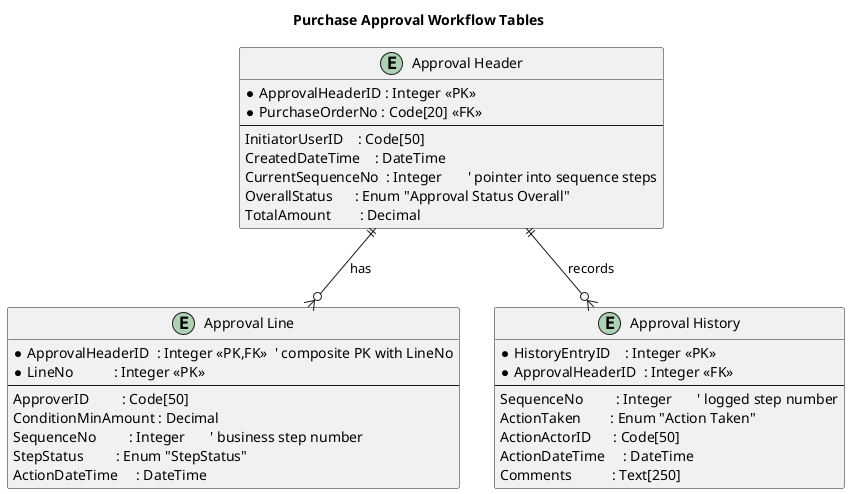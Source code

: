 @startuml Tables

title Purchase Approval Workflow Tables

entity "Approval Header" as Header {
  * ApprovalHeaderID : Integer <<PK>>
  * PurchaseOrderNo : Code[20] <<FK>>
  --
  InitiatorUserID    : Code[50]
  CreatedDateTime    : DateTime
  CurrentSequenceNo  : Integer       ' pointer into sequence steps
  OverallStatus      : Enum "Approval Status Overall"
  TotalAmount        : Decimal
}

entity "Approval Line" as Line {
  * ApprovalHeaderID  : Integer <<PK,FK>>  ' composite PK with LineNo
  * LineNo           : Integer <<PK>>
  --
  ApproverID         : Code[50]
  ConditionMinAmount : Decimal
  SequenceNo         : Integer       ' business step number
  StepStatus         : Enum "StepStatus"
  ActionDateTime     : DateTime
}

entity "Approval History" as History {
  * HistoryEntryID    : Integer <<PK>>
  * ApprovalHeaderID  : Integer <<FK>>
  --
  SequenceNo         : Integer       ' logged step number
  ActionTaken        : Enum "Action Taken"
  ActionActorID      : Code[50]
  ActionDateTime     : DateTime
  Comments           : Text[250]
}

Header ||--o{ Line    : has
Header ||--o{ History : records
@enduml
